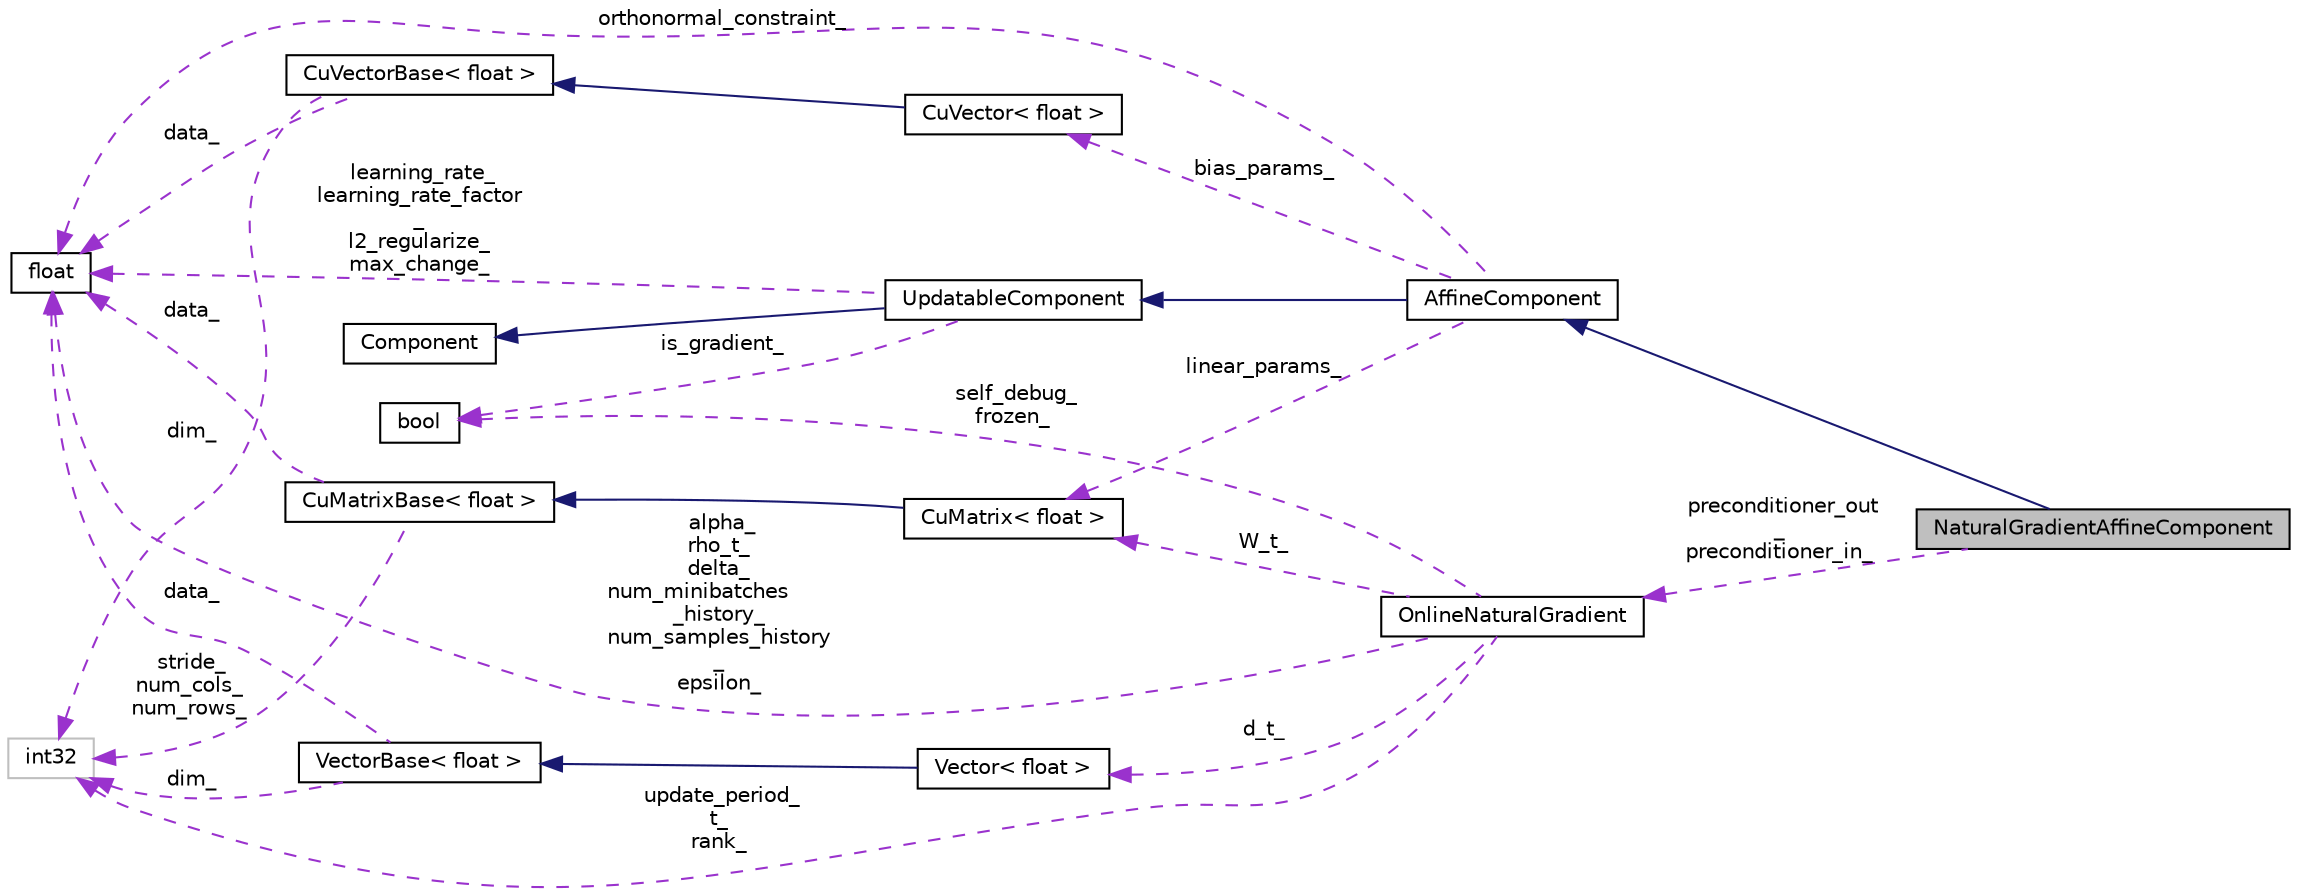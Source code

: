digraph "NaturalGradientAffineComponent"
{
  edge [fontname="Helvetica",fontsize="10",labelfontname="Helvetica",labelfontsize="10"];
  node [fontname="Helvetica",fontsize="10",shape=record];
  rankdir="LR";
  Node4 [label="NaturalGradientAffineComponent",height=0.2,width=0.4,color="black", fillcolor="grey75", style="filled", fontcolor="black"];
  Node5 -> Node4 [dir="back",color="midnightblue",fontsize="10",style="solid",fontname="Helvetica"];
  Node5 [label="AffineComponent",height=0.2,width=0.4,color="black", fillcolor="white", style="filled",URL="$classkaldi_1_1nnet3_1_1AffineComponent.html"];
  Node6 -> Node5 [dir="back",color="midnightblue",fontsize="10",style="solid",fontname="Helvetica"];
  Node6 [label="UpdatableComponent",height=0.2,width=0.4,color="black", fillcolor="white", style="filled",URL="$classkaldi_1_1nnet3_1_1UpdatableComponent.html",tooltip="Class UpdatableComponent is a Component which has trainable parameters; it extends the interface of C..."];
  Node7 -> Node6 [dir="back",color="midnightblue",fontsize="10",style="solid",fontname="Helvetica"];
  Node7 [label="Component",height=0.2,width=0.4,color="black", fillcolor="white", style="filled",URL="$classkaldi_1_1nnet3_1_1Component.html",tooltip="Abstract base-class for neural-net components. "];
  Node8 -> Node6 [dir="back",color="darkorchid3",fontsize="10",style="dashed",label=" learning_rate_\nlearning_rate_factor\l_\nl2_regularize_\nmax_change_" ,fontname="Helvetica"];
  Node8 [label="float",height=0.2,width=0.4,color="black", fillcolor="white", style="filled",URL="$classfloat.html"];
  Node9 -> Node6 [dir="back",color="darkorchid3",fontsize="10",style="dashed",label=" is_gradient_" ,fontname="Helvetica"];
  Node9 [label="bool",height=0.2,width=0.4,color="black", fillcolor="white", style="filled",URL="$classbool.html"];
  Node8 -> Node5 [dir="back",color="darkorchid3",fontsize="10",style="dashed",label=" orthonormal_constraint_" ,fontname="Helvetica"];
  Node10 -> Node5 [dir="back",color="darkorchid3",fontsize="10",style="dashed",label=" linear_params_" ,fontname="Helvetica"];
  Node10 [label="CuMatrix\< float \>",height=0.2,width=0.4,color="black", fillcolor="white", style="filled",URL="$classkaldi_1_1CuMatrix.html"];
  Node11 -> Node10 [dir="back",color="midnightblue",fontsize="10",style="solid",fontname="Helvetica"];
  Node11 [label="CuMatrixBase\< float \>",height=0.2,width=0.4,color="black", fillcolor="white", style="filled",URL="$classkaldi_1_1CuMatrixBase.html"];
  Node8 -> Node11 [dir="back",color="darkorchid3",fontsize="10",style="dashed",label=" data_" ,fontname="Helvetica"];
  Node12 -> Node11 [dir="back",color="darkorchid3",fontsize="10",style="dashed",label=" stride_\nnum_cols_\nnum_rows_" ,fontname="Helvetica"];
  Node12 [label="int32",height=0.2,width=0.4,color="grey75", fillcolor="white", style="filled"];
  Node13 -> Node5 [dir="back",color="darkorchid3",fontsize="10",style="dashed",label=" bias_params_" ,fontname="Helvetica"];
  Node13 [label="CuVector\< float \>",height=0.2,width=0.4,color="black", fillcolor="white", style="filled",URL="$classkaldi_1_1CuVector.html"];
  Node14 -> Node13 [dir="back",color="midnightblue",fontsize="10",style="solid",fontname="Helvetica"];
  Node14 [label="CuVectorBase\< float \>",height=0.2,width=0.4,color="black", fillcolor="white", style="filled",URL="$classkaldi_1_1CuVectorBase.html"];
  Node8 -> Node14 [dir="back",color="darkorchid3",fontsize="10",style="dashed",label=" data_" ,fontname="Helvetica"];
  Node12 -> Node14 [dir="back",color="darkorchid3",fontsize="10",style="dashed",label=" dim_" ,fontname="Helvetica"];
  Node15 -> Node4 [dir="back",color="darkorchid3",fontsize="10",style="dashed",label=" preconditioner_out\l_\npreconditioner_in_" ,fontname="Helvetica"];
  Node15 [label="OnlineNaturalGradient",height=0.2,width=0.4,color="black", fillcolor="white", style="filled",URL="$classkaldi_1_1nnet3_1_1OnlineNaturalGradient.html",tooltip="Keywords for search: natural gradient, naturalgradient, NG-SGD. "];
  Node8 -> Node15 [dir="back",color="darkorchid3",fontsize="10",style="dashed",label=" alpha_\nrho_t_\ndelta_\nnum_minibatches\l_history_\nnum_samples_history\l_\nepsilon_" ,fontname="Helvetica"];
  Node10 -> Node15 [dir="back",color="darkorchid3",fontsize="10",style="dashed",label=" W_t_" ,fontname="Helvetica"];
  Node9 -> Node15 [dir="back",color="darkorchid3",fontsize="10",style="dashed",label=" self_debug_\nfrozen_" ,fontname="Helvetica"];
  Node16 -> Node15 [dir="back",color="darkorchid3",fontsize="10",style="dashed",label=" d_t_" ,fontname="Helvetica"];
  Node16 [label="Vector\< float \>",height=0.2,width=0.4,color="black", fillcolor="white", style="filled",URL="$classkaldi_1_1Vector.html"];
  Node17 -> Node16 [dir="back",color="midnightblue",fontsize="10",style="solid",fontname="Helvetica"];
  Node17 [label="VectorBase\< float \>",height=0.2,width=0.4,color="black", fillcolor="white", style="filled",URL="$classkaldi_1_1VectorBase.html"];
  Node8 -> Node17 [dir="back",color="darkorchid3",fontsize="10",style="dashed",label=" data_" ,fontname="Helvetica"];
  Node12 -> Node17 [dir="back",color="darkorchid3",fontsize="10",style="dashed",label=" dim_" ,fontname="Helvetica"];
  Node12 -> Node15 [dir="back",color="darkorchid3",fontsize="10",style="dashed",label=" update_period_\nt_\nrank_" ,fontname="Helvetica"];
}
